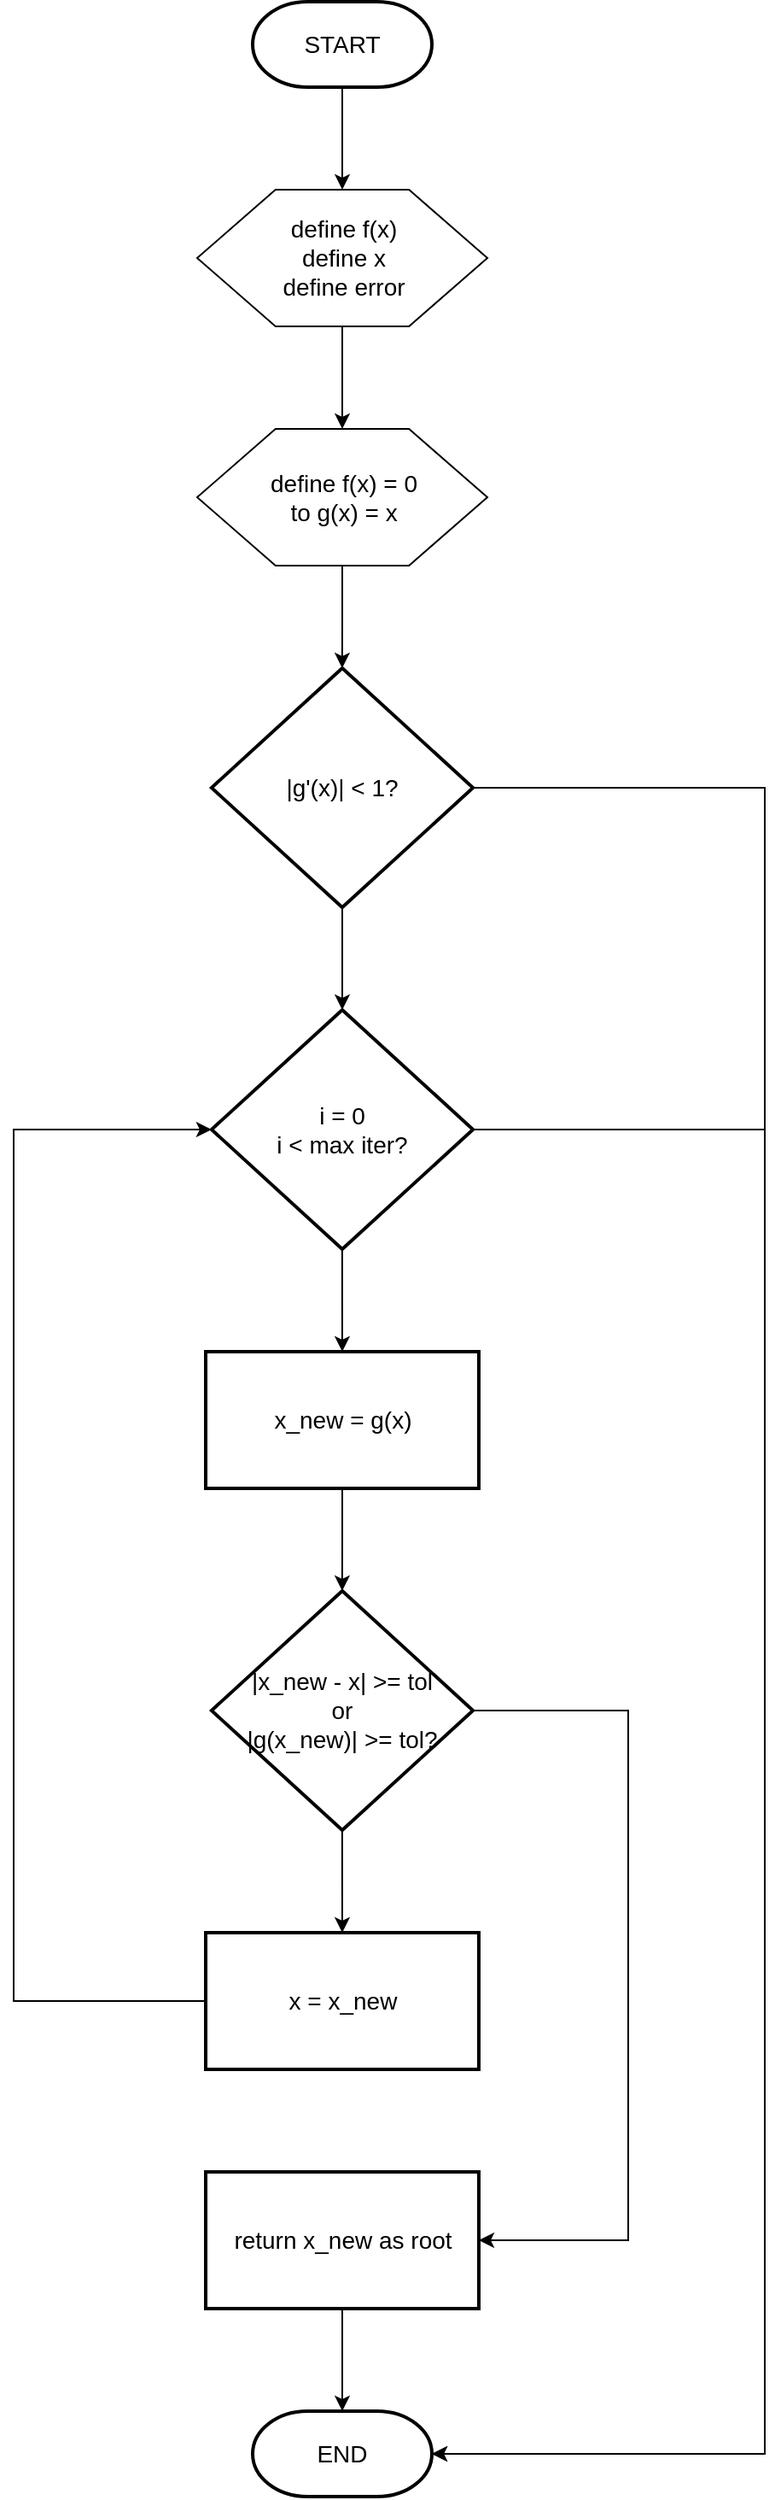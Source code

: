 <mxfile version="28.2.5">
  <diagram name="Page-1" id="CtDalFZBM96j40eltmyx">
    <mxGraphModel dx="366" dy="279" grid="1" gridSize="10" guides="1" tooltips="1" connect="1" arrows="1" fold="1" page="1" pageScale="1" pageWidth="850" pageHeight="1100" math="0" shadow="0">
      <root>
        <mxCell id="0" />
        <mxCell id="1" parent="0" />
        <mxCell id="XMe8Ro1tNMP1rv_7GFuj-3" value="" style="edgeStyle=orthogonalEdgeStyle;rounded=0;orthogonalLoop=1;jettySize=auto;html=1;" parent="1" source="XMe8Ro1tNMP1rv_7GFuj-1" target="XMe8Ro1tNMP1rv_7GFuj-2" edge="1">
          <mxGeometry relative="1" as="geometry" />
        </mxCell>
        <mxCell id="XMe8Ro1tNMP1rv_7GFuj-1" value="START" style="strokeWidth=2;html=1;shape=mxgraph.flowchart.terminator;whiteSpace=wrap;fontSize=14;" parent="1" vertex="1">
          <mxGeometry x="380" y="20" width="105" height="50" as="geometry" />
        </mxCell>
        <mxCell id="XMe8Ro1tNMP1rv_7GFuj-5" value="" style="edgeStyle=orthogonalEdgeStyle;rounded=0;orthogonalLoop=1;jettySize=auto;html=1;" parent="1" source="XMe8Ro1tNMP1rv_7GFuj-2" target="XMe8Ro1tNMP1rv_7GFuj-4" edge="1">
          <mxGeometry relative="1" as="geometry" />
        </mxCell>
        <mxCell id="XMe8Ro1tNMP1rv_7GFuj-2" value="define f(x)&lt;div&gt;define x&lt;/div&gt;&lt;div&gt;define error&lt;/div&gt;" style="verticalLabelPosition=middle;verticalAlign=middle;html=1;shape=hexagon;perimeter=hexagonPerimeter2;arcSize=6;size=0.27;labelPosition=center;align=center;fontSize=14;" parent="1" vertex="1">
          <mxGeometry x="347.5" y="130" width="170" height="80" as="geometry" />
        </mxCell>
        <mxCell id="XMe8Ro1tNMP1rv_7GFuj-7" value="" style="edgeStyle=orthogonalEdgeStyle;rounded=0;orthogonalLoop=1;jettySize=auto;html=1;" parent="1" source="XMe8Ro1tNMP1rv_7GFuj-4" target="XMe8Ro1tNMP1rv_7GFuj-6" edge="1">
          <mxGeometry relative="1" as="geometry" />
        </mxCell>
        <mxCell id="XMe8Ro1tNMP1rv_7GFuj-4" value="define&amp;nbsp;&lt;span style=&quot;background-color: transparent; color: light-dark(rgb(0, 0, 0), rgb(255, 255, 255));&quot;&gt;f(x) = 0&lt;/span&gt;&lt;div&gt;&lt;span style=&quot;background-color: transparent; color: light-dark(rgb(0, 0, 0), rgb(255, 255, 255));&quot;&gt;to g(x) = x&lt;/span&gt;&lt;/div&gt;" style="verticalLabelPosition=middle;verticalAlign=middle;html=1;shape=hexagon;perimeter=hexagonPerimeter2;arcSize=6;size=0.27;labelPosition=center;align=center;fontSize=14;" parent="1" vertex="1">
          <mxGeometry x="347.5" y="270" width="170" height="80" as="geometry" />
        </mxCell>
        <mxCell id="vtzF91pLOQrO2N2rkO0t-2" value="" style="edgeStyle=orthogonalEdgeStyle;rounded=0;orthogonalLoop=1;jettySize=auto;html=1;" edge="1" parent="1" source="XMe8Ro1tNMP1rv_7GFuj-6" target="vtzF91pLOQrO2N2rkO0t-1">
          <mxGeometry relative="1" as="geometry" />
        </mxCell>
        <mxCell id="XMe8Ro1tNMP1rv_7GFuj-6" value="|g&#39;(x)| &amp;lt; 1?" style="strokeWidth=2;html=1;shape=mxgraph.flowchart.decision;whiteSpace=wrap;fontSize=14;" parent="1" vertex="1">
          <mxGeometry x="355.93" y="410" width="153.13" height="140" as="geometry" />
        </mxCell>
        <mxCell id="vtzF91pLOQrO2N2rkO0t-4" value="" style="edgeStyle=orthogonalEdgeStyle;rounded=0;orthogonalLoop=1;jettySize=auto;html=1;" edge="1" parent="1" source="vtzF91pLOQrO2N2rkO0t-1" target="vtzF91pLOQrO2N2rkO0t-3">
          <mxGeometry relative="1" as="geometry" />
        </mxCell>
        <mxCell id="vtzF91pLOQrO2N2rkO0t-1" value="i = 0&lt;div&gt;i &amp;lt; max iter?&lt;/div&gt;" style="strokeWidth=2;html=1;shape=mxgraph.flowchart.decision;whiteSpace=wrap;fontSize=14;" vertex="1" parent="1">
          <mxGeometry x="355.93" y="610" width="153.13" height="140" as="geometry" />
        </mxCell>
        <mxCell id="vtzF91pLOQrO2N2rkO0t-6" value="" style="edgeStyle=orthogonalEdgeStyle;rounded=0;orthogonalLoop=1;jettySize=auto;html=1;" edge="1" parent="1" source="vtzF91pLOQrO2N2rkO0t-3" target="vtzF91pLOQrO2N2rkO0t-5">
          <mxGeometry relative="1" as="geometry" />
        </mxCell>
        <mxCell id="vtzF91pLOQrO2N2rkO0t-3" value="x_new = g(x)" style="rounded=1;whiteSpace=wrap;html=1;absoluteArcSize=1;arcSize=0;strokeWidth=2;fontSize=14;" vertex="1" parent="1">
          <mxGeometry x="352.5" y="810" width="160" height="80" as="geometry" />
        </mxCell>
        <mxCell id="vtzF91pLOQrO2N2rkO0t-8" value="" style="edgeStyle=orthogonalEdgeStyle;rounded=0;orthogonalLoop=1;jettySize=auto;html=1;" edge="1" parent="1" source="vtzF91pLOQrO2N2rkO0t-5" target="vtzF91pLOQrO2N2rkO0t-7">
          <mxGeometry relative="1" as="geometry" />
        </mxCell>
        <mxCell id="vtzF91pLOQrO2N2rkO0t-14" style="edgeStyle=orthogonalEdgeStyle;rounded=0;orthogonalLoop=1;jettySize=auto;html=1;exitX=1;exitY=0.5;exitDx=0;exitDy=0;exitPerimeter=0;entryX=1;entryY=0.5;entryDx=0;entryDy=0;" edge="1" parent="1" source="vtzF91pLOQrO2N2rkO0t-5" target="vtzF91pLOQrO2N2rkO0t-12">
          <mxGeometry relative="1" as="geometry">
            <Array as="points">
              <mxPoint x="600" y="1020" />
              <mxPoint x="600" y="1330" />
            </Array>
          </mxGeometry>
        </mxCell>
        <mxCell id="vtzF91pLOQrO2N2rkO0t-5" value="|x_new - x| &amp;gt;= tol&lt;div&gt;or&lt;/div&gt;&lt;div&gt;|g(x_new)| &amp;gt;= tol?&lt;/div&gt;" style="strokeWidth=2;html=1;shape=mxgraph.flowchart.decision;whiteSpace=wrap;fontSize=14;" vertex="1" parent="1">
          <mxGeometry x="355.93" y="950" width="153.13" height="140" as="geometry" />
        </mxCell>
        <mxCell id="vtzF91pLOQrO2N2rkO0t-7" value="x = x_new" style="rounded=1;whiteSpace=wrap;html=1;absoluteArcSize=1;arcSize=0;strokeWidth=2;fontSize=14;" vertex="1" parent="1">
          <mxGeometry x="352.5" y="1150" width="160" height="80" as="geometry" />
        </mxCell>
        <mxCell id="vtzF91pLOQrO2N2rkO0t-9" style="edgeStyle=orthogonalEdgeStyle;rounded=0;orthogonalLoop=1;jettySize=auto;html=1;exitX=0;exitY=0.5;exitDx=0;exitDy=0;entryX=0;entryY=0.5;entryDx=0;entryDy=0;entryPerimeter=0;" edge="1" parent="1" source="vtzF91pLOQrO2N2rkO0t-7" target="vtzF91pLOQrO2N2rkO0t-1">
          <mxGeometry relative="1" as="geometry">
            <Array as="points">
              <mxPoint x="240" y="1190" />
              <mxPoint x="240" y="680" />
            </Array>
          </mxGeometry>
        </mxCell>
        <mxCell id="vtzF91pLOQrO2N2rkO0t-10" value="END" style="strokeWidth=2;html=1;shape=mxgraph.flowchart.terminator;whiteSpace=wrap;fontSize=14;" vertex="1" parent="1">
          <mxGeometry x="380" y="1430" width="105" height="50" as="geometry" />
        </mxCell>
        <mxCell id="vtzF91pLOQrO2N2rkO0t-13" value="" style="edgeStyle=orthogonalEdgeStyle;rounded=0;orthogonalLoop=1;jettySize=auto;html=1;" edge="1" parent="1" source="vtzF91pLOQrO2N2rkO0t-12" target="vtzF91pLOQrO2N2rkO0t-10">
          <mxGeometry relative="1" as="geometry" />
        </mxCell>
        <mxCell id="vtzF91pLOQrO2N2rkO0t-12" value="return x_new as root" style="rounded=1;whiteSpace=wrap;html=1;absoluteArcSize=1;arcSize=0;strokeWidth=2;fontSize=14;" vertex="1" parent="1">
          <mxGeometry x="352.5" y="1290" width="160" height="80" as="geometry" />
        </mxCell>
        <mxCell id="vtzF91pLOQrO2N2rkO0t-15" style="edgeStyle=orthogonalEdgeStyle;rounded=0;orthogonalLoop=1;jettySize=auto;html=1;exitX=1;exitY=0.5;exitDx=0;exitDy=0;exitPerimeter=0;entryX=1;entryY=0.5;entryDx=0;entryDy=0;entryPerimeter=0;" edge="1" parent="1" source="vtzF91pLOQrO2N2rkO0t-1" target="vtzF91pLOQrO2N2rkO0t-10">
          <mxGeometry relative="1" as="geometry">
            <Array as="points">
              <mxPoint x="680" y="680" />
              <mxPoint x="680" y="1455" />
            </Array>
          </mxGeometry>
        </mxCell>
        <mxCell id="vtzF91pLOQrO2N2rkO0t-17" style="edgeStyle=orthogonalEdgeStyle;rounded=0;orthogonalLoop=1;jettySize=auto;html=1;exitX=1;exitY=0.5;exitDx=0;exitDy=0;exitPerimeter=0;entryX=1;entryY=0.5;entryDx=0;entryDy=0;entryPerimeter=0;" edge="1" parent="1" source="XMe8Ro1tNMP1rv_7GFuj-6" target="vtzF91pLOQrO2N2rkO0t-10">
          <mxGeometry relative="1" as="geometry">
            <Array as="points">
              <mxPoint x="680" y="480" />
              <mxPoint x="680" y="1455" />
            </Array>
          </mxGeometry>
        </mxCell>
      </root>
    </mxGraphModel>
  </diagram>
</mxfile>
